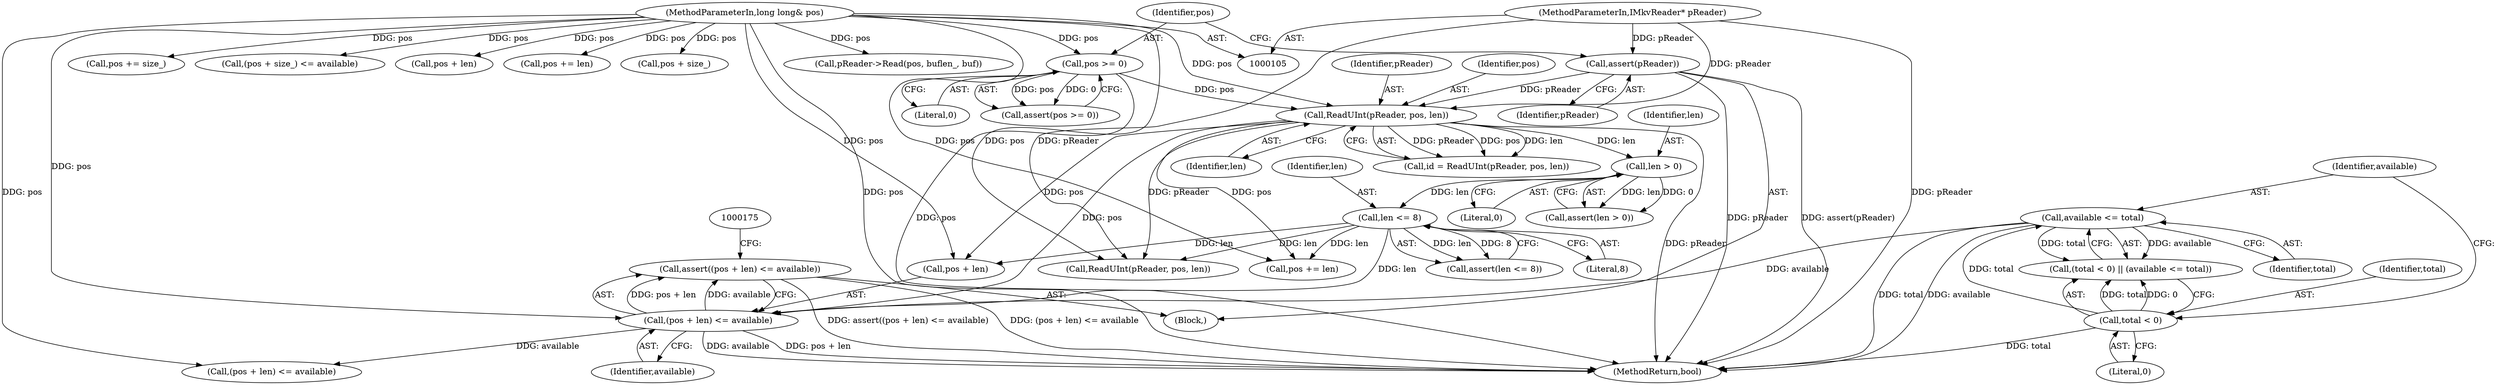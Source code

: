 digraph "1_Android_cc274e2abe8b2a6698a5c47d8aa4bb45f1f9538d_31@API" {
"1000166" [label="(Call,assert((pos + len) <= available))"];
"1000167" [label="(Call,(pos + len) <= available)"];
"1000150" [label="(Call,ReadUInt(pReader, pos, len))"];
"1000112" [label="(Call,assert(pReader))"];
"1000106" [label="(MethodParameterIn,IMkvReader* pReader)"];
"1000115" [label="(Call,pos >= 0)"];
"1000107" [label="(MethodParameterIn,long long& pos)"];
"1000163" [label="(Call,len <= 8)"];
"1000159" [label="(Call,len > 0)"];
"1000137" [label="(Call,available <= total)"];
"1000134" [label="(Call,total < 0)"];
"1000244" [label="(MethodReturn,bool)"];
"1000228" [label="(Call,pReader->Read(pos, buflen_, buf))"];
"1000180" [label="(Call,pos += len)"];
"1000162" [label="(Call,assert(len <= 8))"];
"1000117" [label="(Literal,0)"];
"1000138" [label="(Identifier,available)"];
"1000153" [label="(Identifier,len)"];
"1000168" [label="(Call,pos + len)"];
"1000115" [label="(Call,pos >= 0)"];
"1000163" [label="(Call,len <= 8)"];
"1000186" [label="(Call,ReadUInt(pReader, pos, len))"];
"1000136" [label="(Literal,0)"];
"1000203" [label="(Call,(pos + len) <= available)"];
"1000161" [label="(Literal,0)"];
"1000135" [label="(Identifier,total)"];
"1000150" [label="(Call,ReadUInt(pReader, pos, len))"];
"1000151" [label="(Identifier,pReader)"];
"1000113" [label="(Identifier,pReader)"];
"1000164" [label="(Identifier,len)"];
"1000239" [label="(Call,pos += size_)"];
"1000111" [label="(Block,)"];
"1000160" [label="(Identifier,len)"];
"1000106" [label="(MethodParameterIn,IMkvReader* pReader)"];
"1000112" [label="(Call,assert(pReader))"];
"1000165" [label="(Literal,8)"];
"1000133" [label="(Call,(total < 0) || (available <= total))"];
"1000107" [label="(MethodParameterIn,long long& pos)"];
"1000134" [label="(Call,total < 0)"];
"1000152" [label="(Identifier,pos)"];
"1000158" [label="(Call,assert(len > 0))"];
"1000116" [label="(Identifier,pos)"];
"1000139" [label="(Identifier,total)"];
"1000212" [label="(Call,(pos + size_) <= available)"];
"1000167" [label="(Call,(pos + len) <= available)"];
"1000137" [label="(Call,available <= total)"];
"1000204" [label="(Call,pos + len)"];
"1000148" [label="(Call,id = ReadUInt(pReader, pos, len))"];
"1000114" [label="(Call,assert(pos >= 0))"];
"1000171" [label="(Identifier,available)"];
"1000166" [label="(Call,assert((pos + len) <= available))"];
"1000159" [label="(Call,len > 0)"];
"1000208" [label="(Call,pos += len)"];
"1000213" [label="(Call,pos + size_)"];
"1000166" -> "1000111"  [label="AST: "];
"1000166" -> "1000167"  [label="CFG: "];
"1000167" -> "1000166"  [label="AST: "];
"1000175" -> "1000166"  [label="CFG: "];
"1000166" -> "1000244"  [label="DDG: assert((pos + len) <= available)"];
"1000166" -> "1000244"  [label="DDG: (pos + len) <= available"];
"1000167" -> "1000166"  [label="DDG: pos + len"];
"1000167" -> "1000166"  [label="DDG: available"];
"1000167" -> "1000171"  [label="CFG: "];
"1000168" -> "1000167"  [label="AST: "];
"1000171" -> "1000167"  [label="AST: "];
"1000167" -> "1000244"  [label="DDG: pos + len"];
"1000167" -> "1000244"  [label="DDG: available"];
"1000150" -> "1000167"  [label="DDG: pos"];
"1000107" -> "1000167"  [label="DDG: pos"];
"1000163" -> "1000167"  [label="DDG: len"];
"1000137" -> "1000167"  [label="DDG: available"];
"1000167" -> "1000203"  [label="DDG: available"];
"1000150" -> "1000148"  [label="AST: "];
"1000150" -> "1000153"  [label="CFG: "];
"1000151" -> "1000150"  [label="AST: "];
"1000152" -> "1000150"  [label="AST: "];
"1000153" -> "1000150"  [label="AST: "];
"1000148" -> "1000150"  [label="CFG: "];
"1000150" -> "1000244"  [label="DDG: pReader"];
"1000150" -> "1000148"  [label="DDG: pReader"];
"1000150" -> "1000148"  [label="DDG: pos"];
"1000150" -> "1000148"  [label="DDG: len"];
"1000112" -> "1000150"  [label="DDG: pReader"];
"1000106" -> "1000150"  [label="DDG: pReader"];
"1000115" -> "1000150"  [label="DDG: pos"];
"1000107" -> "1000150"  [label="DDG: pos"];
"1000150" -> "1000159"  [label="DDG: len"];
"1000150" -> "1000168"  [label="DDG: pos"];
"1000150" -> "1000180"  [label="DDG: pos"];
"1000150" -> "1000186"  [label="DDG: pReader"];
"1000112" -> "1000111"  [label="AST: "];
"1000112" -> "1000113"  [label="CFG: "];
"1000113" -> "1000112"  [label="AST: "];
"1000116" -> "1000112"  [label="CFG: "];
"1000112" -> "1000244"  [label="DDG: assert(pReader)"];
"1000112" -> "1000244"  [label="DDG: pReader"];
"1000106" -> "1000112"  [label="DDG: pReader"];
"1000106" -> "1000105"  [label="AST: "];
"1000106" -> "1000244"  [label="DDG: pReader"];
"1000106" -> "1000186"  [label="DDG: pReader"];
"1000115" -> "1000114"  [label="AST: "];
"1000115" -> "1000117"  [label="CFG: "];
"1000116" -> "1000115"  [label="AST: "];
"1000117" -> "1000115"  [label="AST: "];
"1000114" -> "1000115"  [label="CFG: "];
"1000115" -> "1000244"  [label="DDG: pos"];
"1000115" -> "1000114"  [label="DDG: pos"];
"1000115" -> "1000114"  [label="DDG: 0"];
"1000107" -> "1000115"  [label="DDG: pos"];
"1000107" -> "1000105"  [label="AST: "];
"1000107" -> "1000244"  [label="DDG: pos"];
"1000107" -> "1000168"  [label="DDG: pos"];
"1000107" -> "1000180"  [label="DDG: pos"];
"1000107" -> "1000186"  [label="DDG: pos"];
"1000107" -> "1000203"  [label="DDG: pos"];
"1000107" -> "1000204"  [label="DDG: pos"];
"1000107" -> "1000208"  [label="DDG: pos"];
"1000107" -> "1000212"  [label="DDG: pos"];
"1000107" -> "1000213"  [label="DDG: pos"];
"1000107" -> "1000228"  [label="DDG: pos"];
"1000107" -> "1000239"  [label="DDG: pos"];
"1000163" -> "1000162"  [label="AST: "];
"1000163" -> "1000165"  [label="CFG: "];
"1000164" -> "1000163"  [label="AST: "];
"1000165" -> "1000163"  [label="AST: "];
"1000162" -> "1000163"  [label="CFG: "];
"1000163" -> "1000162"  [label="DDG: len"];
"1000163" -> "1000162"  [label="DDG: 8"];
"1000159" -> "1000163"  [label="DDG: len"];
"1000163" -> "1000168"  [label="DDG: len"];
"1000163" -> "1000180"  [label="DDG: len"];
"1000163" -> "1000186"  [label="DDG: len"];
"1000159" -> "1000158"  [label="AST: "];
"1000159" -> "1000161"  [label="CFG: "];
"1000160" -> "1000159"  [label="AST: "];
"1000161" -> "1000159"  [label="AST: "];
"1000158" -> "1000159"  [label="CFG: "];
"1000159" -> "1000158"  [label="DDG: len"];
"1000159" -> "1000158"  [label="DDG: 0"];
"1000137" -> "1000133"  [label="AST: "];
"1000137" -> "1000139"  [label="CFG: "];
"1000138" -> "1000137"  [label="AST: "];
"1000139" -> "1000137"  [label="AST: "];
"1000133" -> "1000137"  [label="CFG: "];
"1000137" -> "1000244"  [label="DDG: total"];
"1000137" -> "1000244"  [label="DDG: available"];
"1000137" -> "1000133"  [label="DDG: available"];
"1000137" -> "1000133"  [label="DDG: total"];
"1000134" -> "1000137"  [label="DDG: total"];
"1000134" -> "1000133"  [label="AST: "];
"1000134" -> "1000136"  [label="CFG: "];
"1000135" -> "1000134"  [label="AST: "];
"1000136" -> "1000134"  [label="AST: "];
"1000138" -> "1000134"  [label="CFG: "];
"1000133" -> "1000134"  [label="CFG: "];
"1000134" -> "1000244"  [label="DDG: total"];
"1000134" -> "1000133"  [label="DDG: total"];
"1000134" -> "1000133"  [label="DDG: 0"];
}

